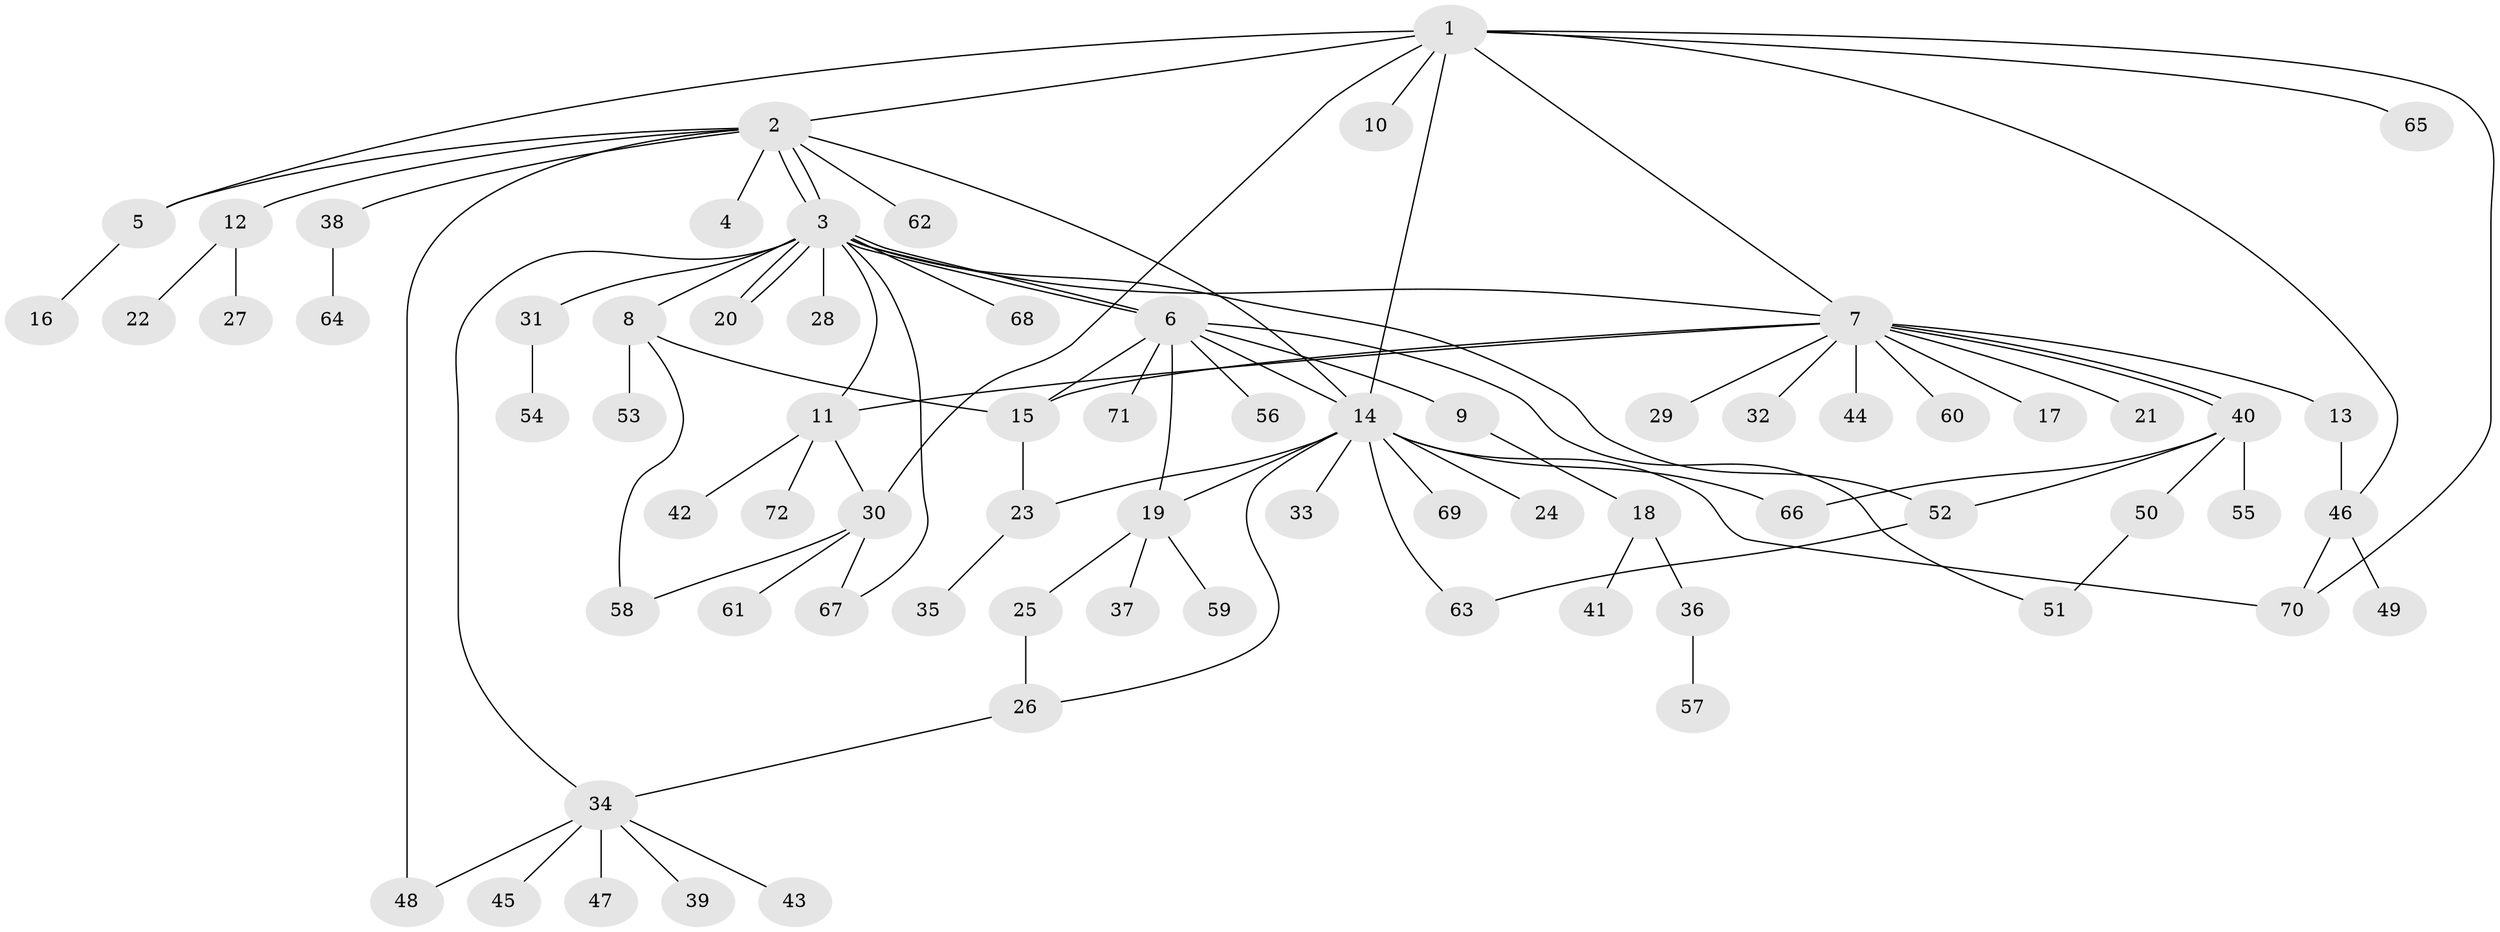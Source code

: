 // Generated by graph-tools (version 1.1) at 2025/49/03/09/25 03:49:54]
// undirected, 72 vertices, 97 edges
graph export_dot {
graph [start="1"]
  node [color=gray90,style=filled];
  1;
  2;
  3;
  4;
  5;
  6;
  7;
  8;
  9;
  10;
  11;
  12;
  13;
  14;
  15;
  16;
  17;
  18;
  19;
  20;
  21;
  22;
  23;
  24;
  25;
  26;
  27;
  28;
  29;
  30;
  31;
  32;
  33;
  34;
  35;
  36;
  37;
  38;
  39;
  40;
  41;
  42;
  43;
  44;
  45;
  46;
  47;
  48;
  49;
  50;
  51;
  52;
  53;
  54;
  55;
  56;
  57;
  58;
  59;
  60;
  61;
  62;
  63;
  64;
  65;
  66;
  67;
  68;
  69;
  70;
  71;
  72;
  1 -- 2;
  1 -- 5;
  1 -- 7;
  1 -- 10;
  1 -- 14;
  1 -- 30;
  1 -- 46;
  1 -- 65;
  1 -- 70;
  2 -- 3;
  2 -- 3;
  2 -- 4;
  2 -- 5;
  2 -- 12;
  2 -- 14;
  2 -- 38;
  2 -- 48;
  2 -- 62;
  3 -- 6;
  3 -- 6;
  3 -- 7;
  3 -- 8;
  3 -- 11;
  3 -- 20;
  3 -- 20;
  3 -- 28;
  3 -- 31;
  3 -- 34;
  3 -- 52;
  3 -- 67;
  3 -- 68;
  5 -- 16;
  6 -- 9;
  6 -- 14;
  6 -- 15;
  6 -- 19;
  6 -- 51;
  6 -- 56;
  6 -- 71;
  7 -- 11;
  7 -- 13;
  7 -- 15;
  7 -- 17;
  7 -- 21;
  7 -- 29;
  7 -- 32;
  7 -- 40;
  7 -- 40;
  7 -- 44;
  7 -- 60;
  8 -- 15;
  8 -- 53;
  8 -- 58;
  9 -- 18;
  11 -- 30;
  11 -- 42;
  11 -- 72;
  12 -- 22;
  12 -- 27;
  13 -- 46;
  14 -- 19;
  14 -- 23;
  14 -- 24;
  14 -- 26;
  14 -- 33;
  14 -- 63;
  14 -- 66;
  14 -- 69;
  14 -- 70;
  15 -- 23;
  18 -- 36;
  18 -- 41;
  19 -- 25;
  19 -- 37;
  19 -- 59;
  23 -- 35;
  25 -- 26;
  26 -- 34;
  30 -- 58;
  30 -- 61;
  30 -- 67;
  31 -- 54;
  34 -- 39;
  34 -- 43;
  34 -- 45;
  34 -- 47;
  34 -- 48;
  36 -- 57;
  38 -- 64;
  40 -- 50;
  40 -- 52;
  40 -- 55;
  40 -- 66;
  46 -- 49;
  46 -- 70;
  50 -- 51;
  52 -- 63;
}
